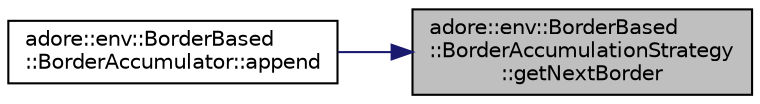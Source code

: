 digraph "adore::env::BorderBased::BorderAccumulationStrategy::getNextBorder"
{
 // LATEX_PDF_SIZE
  edge [fontname="Helvetica",fontsize="10",labelfontname="Helvetica",labelfontsize="10"];
  node [fontname="Helvetica",fontsize="10",shape=record];
  rankdir="RL";
  Node1 [label="adore::env::BorderBased\l::BorderAccumulationStrategy\l::getNextBorder",height=0.2,width=0.4,color="black", fillcolor="grey75", style="filled", fontcolor="black",tooltip="Get the next border."];
  Node1 -> Node2 [dir="back",color="midnightblue",fontsize="10",style="solid",fontname="Helvetica"];
  Node2 [label="adore::env::BorderBased\l::BorderAccumulator::append",height=0.2,width=0.4,color="black", fillcolor="white", style="filled",URL="$classadore_1_1env_1_1BorderBased_1_1BorderAccumulator.html#acddfe1b3eaf4583b5558affc063481d3",tooltip="Accumulate the data from the BorderAccumulationStrategy."];
}
